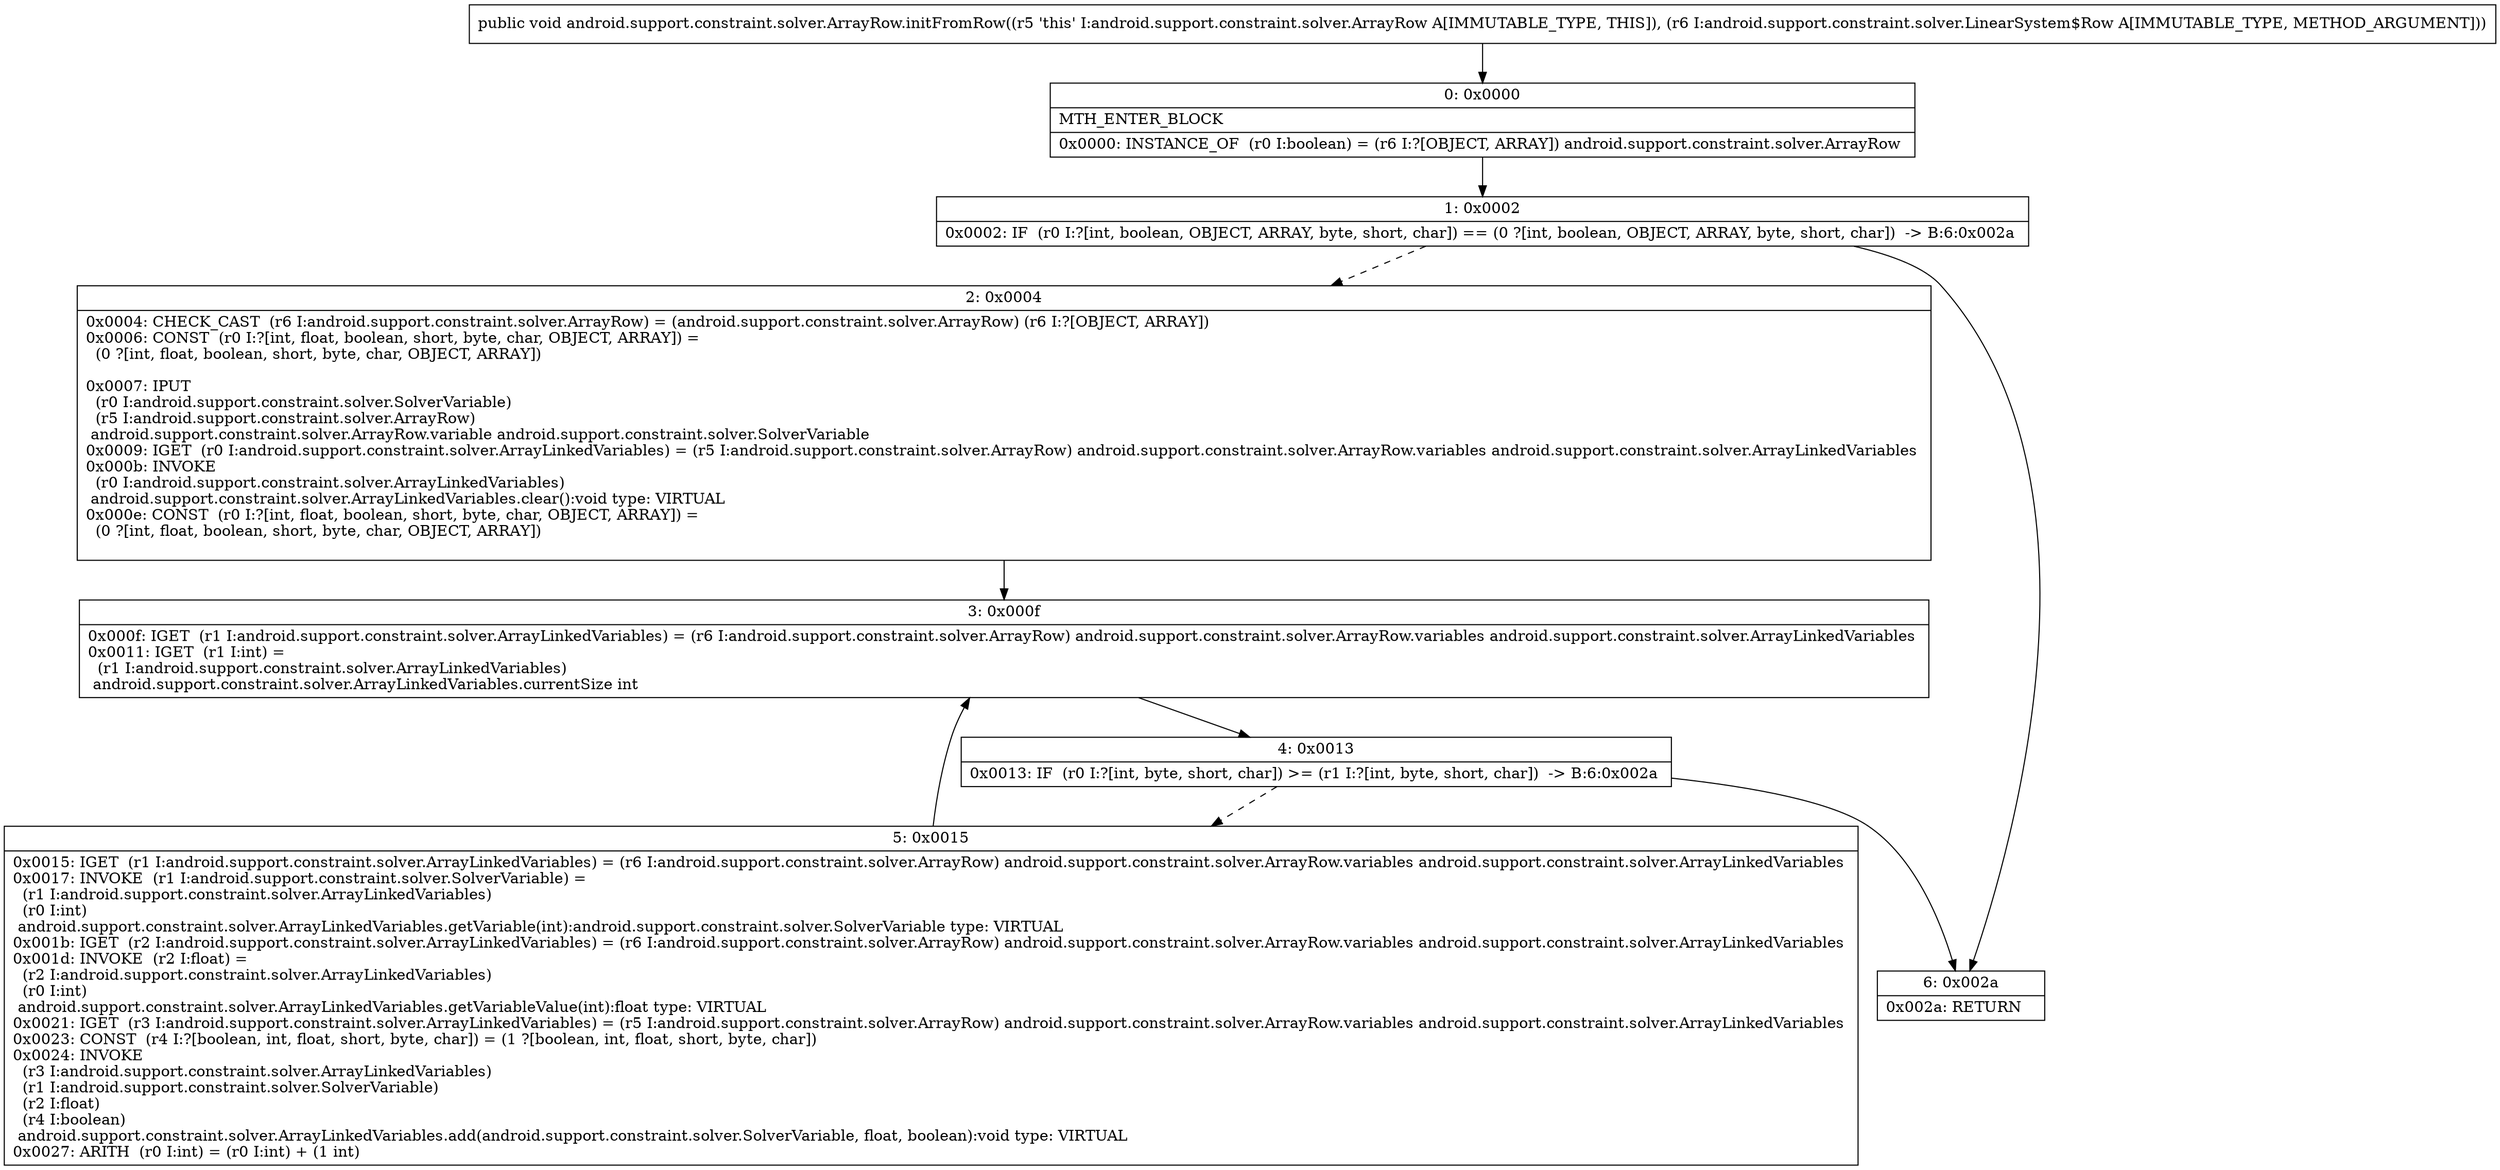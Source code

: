 digraph "CFG forandroid.support.constraint.solver.ArrayRow.initFromRow(Landroid\/support\/constraint\/solver\/LinearSystem$Row;)V" {
Node_0 [shape=record,label="{0\:\ 0x0000|MTH_ENTER_BLOCK\l|0x0000: INSTANCE_OF  (r0 I:boolean) = (r6 I:?[OBJECT, ARRAY]) android.support.constraint.solver.ArrayRow \l}"];
Node_1 [shape=record,label="{1\:\ 0x0002|0x0002: IF  (r0 I:?[int, boolean, OBJECT, ARRAY, byte, short, char]) == (0 ?[int, boolean, OBJECT, ARRAY, byte, short, char])  \-\> B:6:0x002a \l}"];
Node_2 [shape=record,label="{2\:\ 0x0004|0x0004: CHECK_CAST  (r6 I:android.support.constraint.solver.ArrayRow) = (android.support.constraint.solver.ArrayRow) (r6 I:?[OBJECT, ARRAY]) \l0x0006: CONST  (r0 I:?[int, float, boolean, short, byte, char, OBJECT, ARRAY]) = \l  (0 ?[int, float, boolean, short, byte, char, OBJECT, ARRAY])\l \l0x0007: IPUT  \l  (r0 I:android.support.constraint.solver.SolverVariable)\l  (r5 I:android.support.constraint.solver.ArrayRow)\l android.support.constraint.solver.ArrayRow.variable android.support.constraint.solver.SolverVariable \l0x0009: IGET  (r0 I:android.support.constraint.solver.ArrayLinkedVariables) = (r5 I:android.support.constraint.solver.ArrayRow) android.support.constraint.solver.ArrayRow.variables android.support.constraint.solver.ArrayLinkedVariables \l0x000b: INVOKE  \l  (r0 I:android.support.constraint.solver.ArrayLinkedVariables)\l android.support.constraint.solver.ArrayLinkedVariables.clear():void type: VIRTUAL \l0x000e: CONST  (r0 I:?[int, float, boolean, short, byte, char, OBJECT, ARRAY]) = \l  (0 ?[int, float, boolean, short, byte, char, OBJECT, ARRAY])\l \l}"];
Node_3 [shape=record,label="{3\:\ 0x000f|0x000f: IGET  (r1 I:android.support.constraint.solver.ArrayLinkedVariables) = (r6 I:android.support.constraint.solver.ArrayRow) android.support.constraint.solver.ArrayRow.variables android.support.constraint.solver.ArrayLinkedVariables \l0x0011: IGET  (r1 I:int) = \l  (r1 I:android.support.constraint.solver.ArrayLinkedVariables)\l android.support.constraint.solver.ArrayLinkedVariables.currentSize int \l}"];
Node_4 [shape=record,label="{4\:\ 0x0013|0x0013: IF  (r0 I:?[int, byte, short, char]) \>= (r1 I:?[int, byte, short, char])  \-\> B:6:0x002a \l}"];
Node_5 [shape=record,label="{5\:\ 0x0015|0x0015: IGET  (r1 I:android.support.constraint.solver.ArrayLinkedVariables) = (r6 I:android.support.constraint.solver.ArrayRow) android.support.constraint.solver.ArrayRow.variables android.support.constraint.solver.ArrayLinkedVariables \l0x0017: INVOKE  (r1 I:android.support.constraint.solver.SolverVariable) = \l  (r1 I:android.support.constraint.solver.ArrayLinkedVariables)\l  (r0 I:int)\l android.support.constraint.solver.ArrayLinkedVariables.getVariable(int):android.support.constraint.solver.SolverVariable type: VIRTUAL \l0x001b: IGET  (r2 I:android.support.constraint.solver.ArrayLinkedVariables) = (r6 I:android.support.constraint.solver.ArrayRow) android.support.constraint.solver.ArrayRow.variables android.support.constraint.solver.ArrayLinkedVariables \l0x001d: INVOKE  (r2 I:float) = \l  (r2 I:android.support.constraint.solver.ArrayLinkedVariables)\l  (r0 I:int)\l android.support.constraint.solver.ArrayLinkedVariables.getVariableValue(int):float type: VIRTUAL \l0x0021: IGET  (r3 I:android.support.constraint.solver.ArrayLinkedVariables) = (r5 I:android.support.constraint.solver.ArrayRow) android.support.constraint.solver.ArrayRow.variables android.support.constraint.solver.ArrayLinkedVariables \l0x0023: CONST  (r4 I:?[boolean, int, float, short, byte, char]) = (1 ?[boolean, int, float, short, byte, char]) \l0x0024: INVOKE  \l  (r3 I:android.support.constraint.solver.ArrayLinkedVariables)\l  (r1 I:android.support.constraint.solver.SolverVariable)\l  (r2 I:float)\l  (r4 I:boolean)\l android.support.constraint.solver.ArrayLinkedVariables.add(android.support.constraint.solver.SolverVariable, float, boolean):void type: VIRTUAL \l0x0027: ARITH  (r0 I:int) = (r0 I:int) + (1 int) \l}"];
Node_6 [shape=record,label="{6\:\ 0x002a|0x002a: RETURN   \l}"];
MethodNode[shape=record,label="{public void android.support.constraint.solver.ArrayRow.initFromRow((r5 'this' I:android.support.constraint.solver.ArrayRow A[IMMUTABLE_TYPE, THIS]), (r6 I:android.support.constraint.solver.LinearSystem$Row A[IMMUTABLE_TYPE, METHOD_ARGUMENT])) }"];
MethodNode -> Node_0;
Node_0 -> Node_1;
Node_1 -> Node_2[style=dashed];
Node_1 -> Node_6;
Node_2 -> Node_3;
Node_3 -> Node_4;
Node_4 -> Node_5[style=dashed];
Node_4 -> Node_6;
Node_5 -> Node_3;
}

